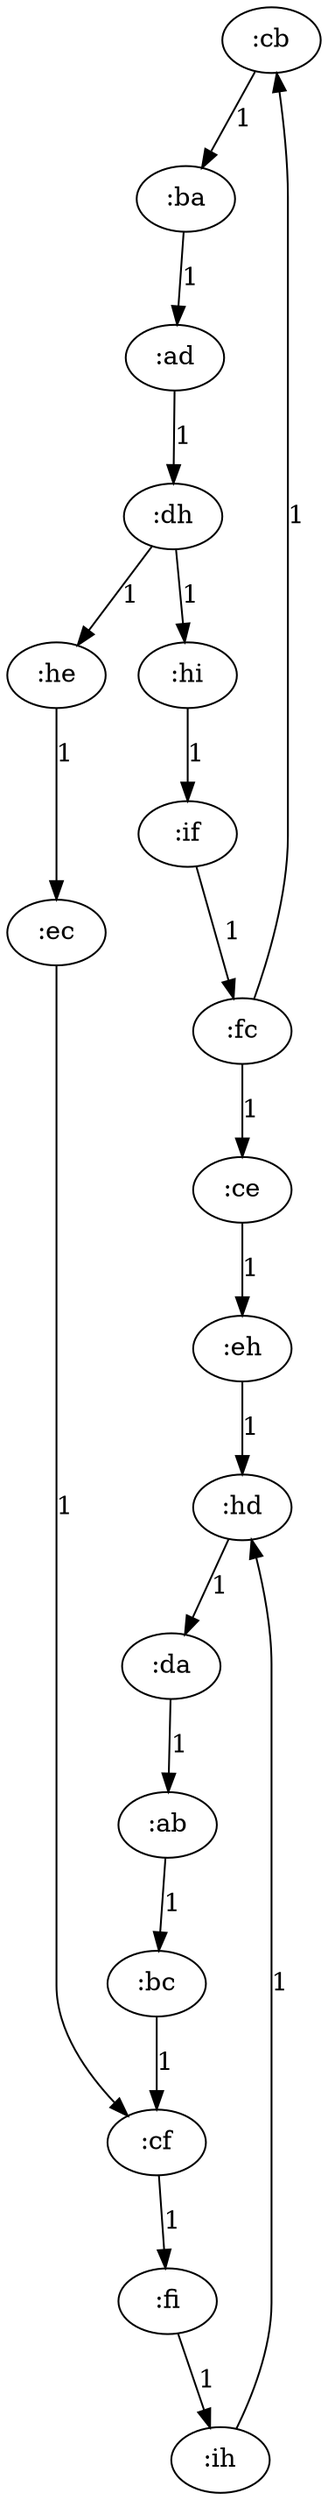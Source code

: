 digraph "graph" {
  ":cb" -> ":ba" ["label"="1"]
  ":dh" -> ":hi" ["label"="1"]
  ":dh" -> ":he" ["label"="1"]
  ":ce" -> ":eh" ["label"="1"]
  ":fi" -> ":ih" ["label"="1"]
  ":ba" -> ":ad" ["label"="1"]
  ":if" -> ":fc" ["label"="1"]
  ":bc" -> ":cf" ["label"="1"]
  ":ec" -> ":cf" ["label"="1"]
  ":eh" -> ":hd" ["label"="1"]
  ":ih" -> ":hd" ["label"="1"]
  ":cf" -> ":fi" ["label"="1"]
  ":he" -> ":ec" ["label"="1"]
  ":da" -> ":ab" ["label"="1"]
  ":ab" -> ":bc" ["label"="1"]
  ":ad" -> ":dh" ["label"="1"]
  ":hi" -> ":if" ["label"="1"]
  ":fc" -> ":cb" ["label"="1"]
  ":fc" -> ":ce" ["label"="1"]
  ":hd" -> ":da" ["label"="1"]
  ":cb"
  ":dh"
  ":ce"
  ":fi"
  ":ba"
  ":if"
  ":bc"
  ":ec"
  ":eh"
  ":ih"
  ":cf"
  ":he"
  ":da"
  ":ab"
  ":ad"
  ":hi"
  ":fc"
  ":hd"
}